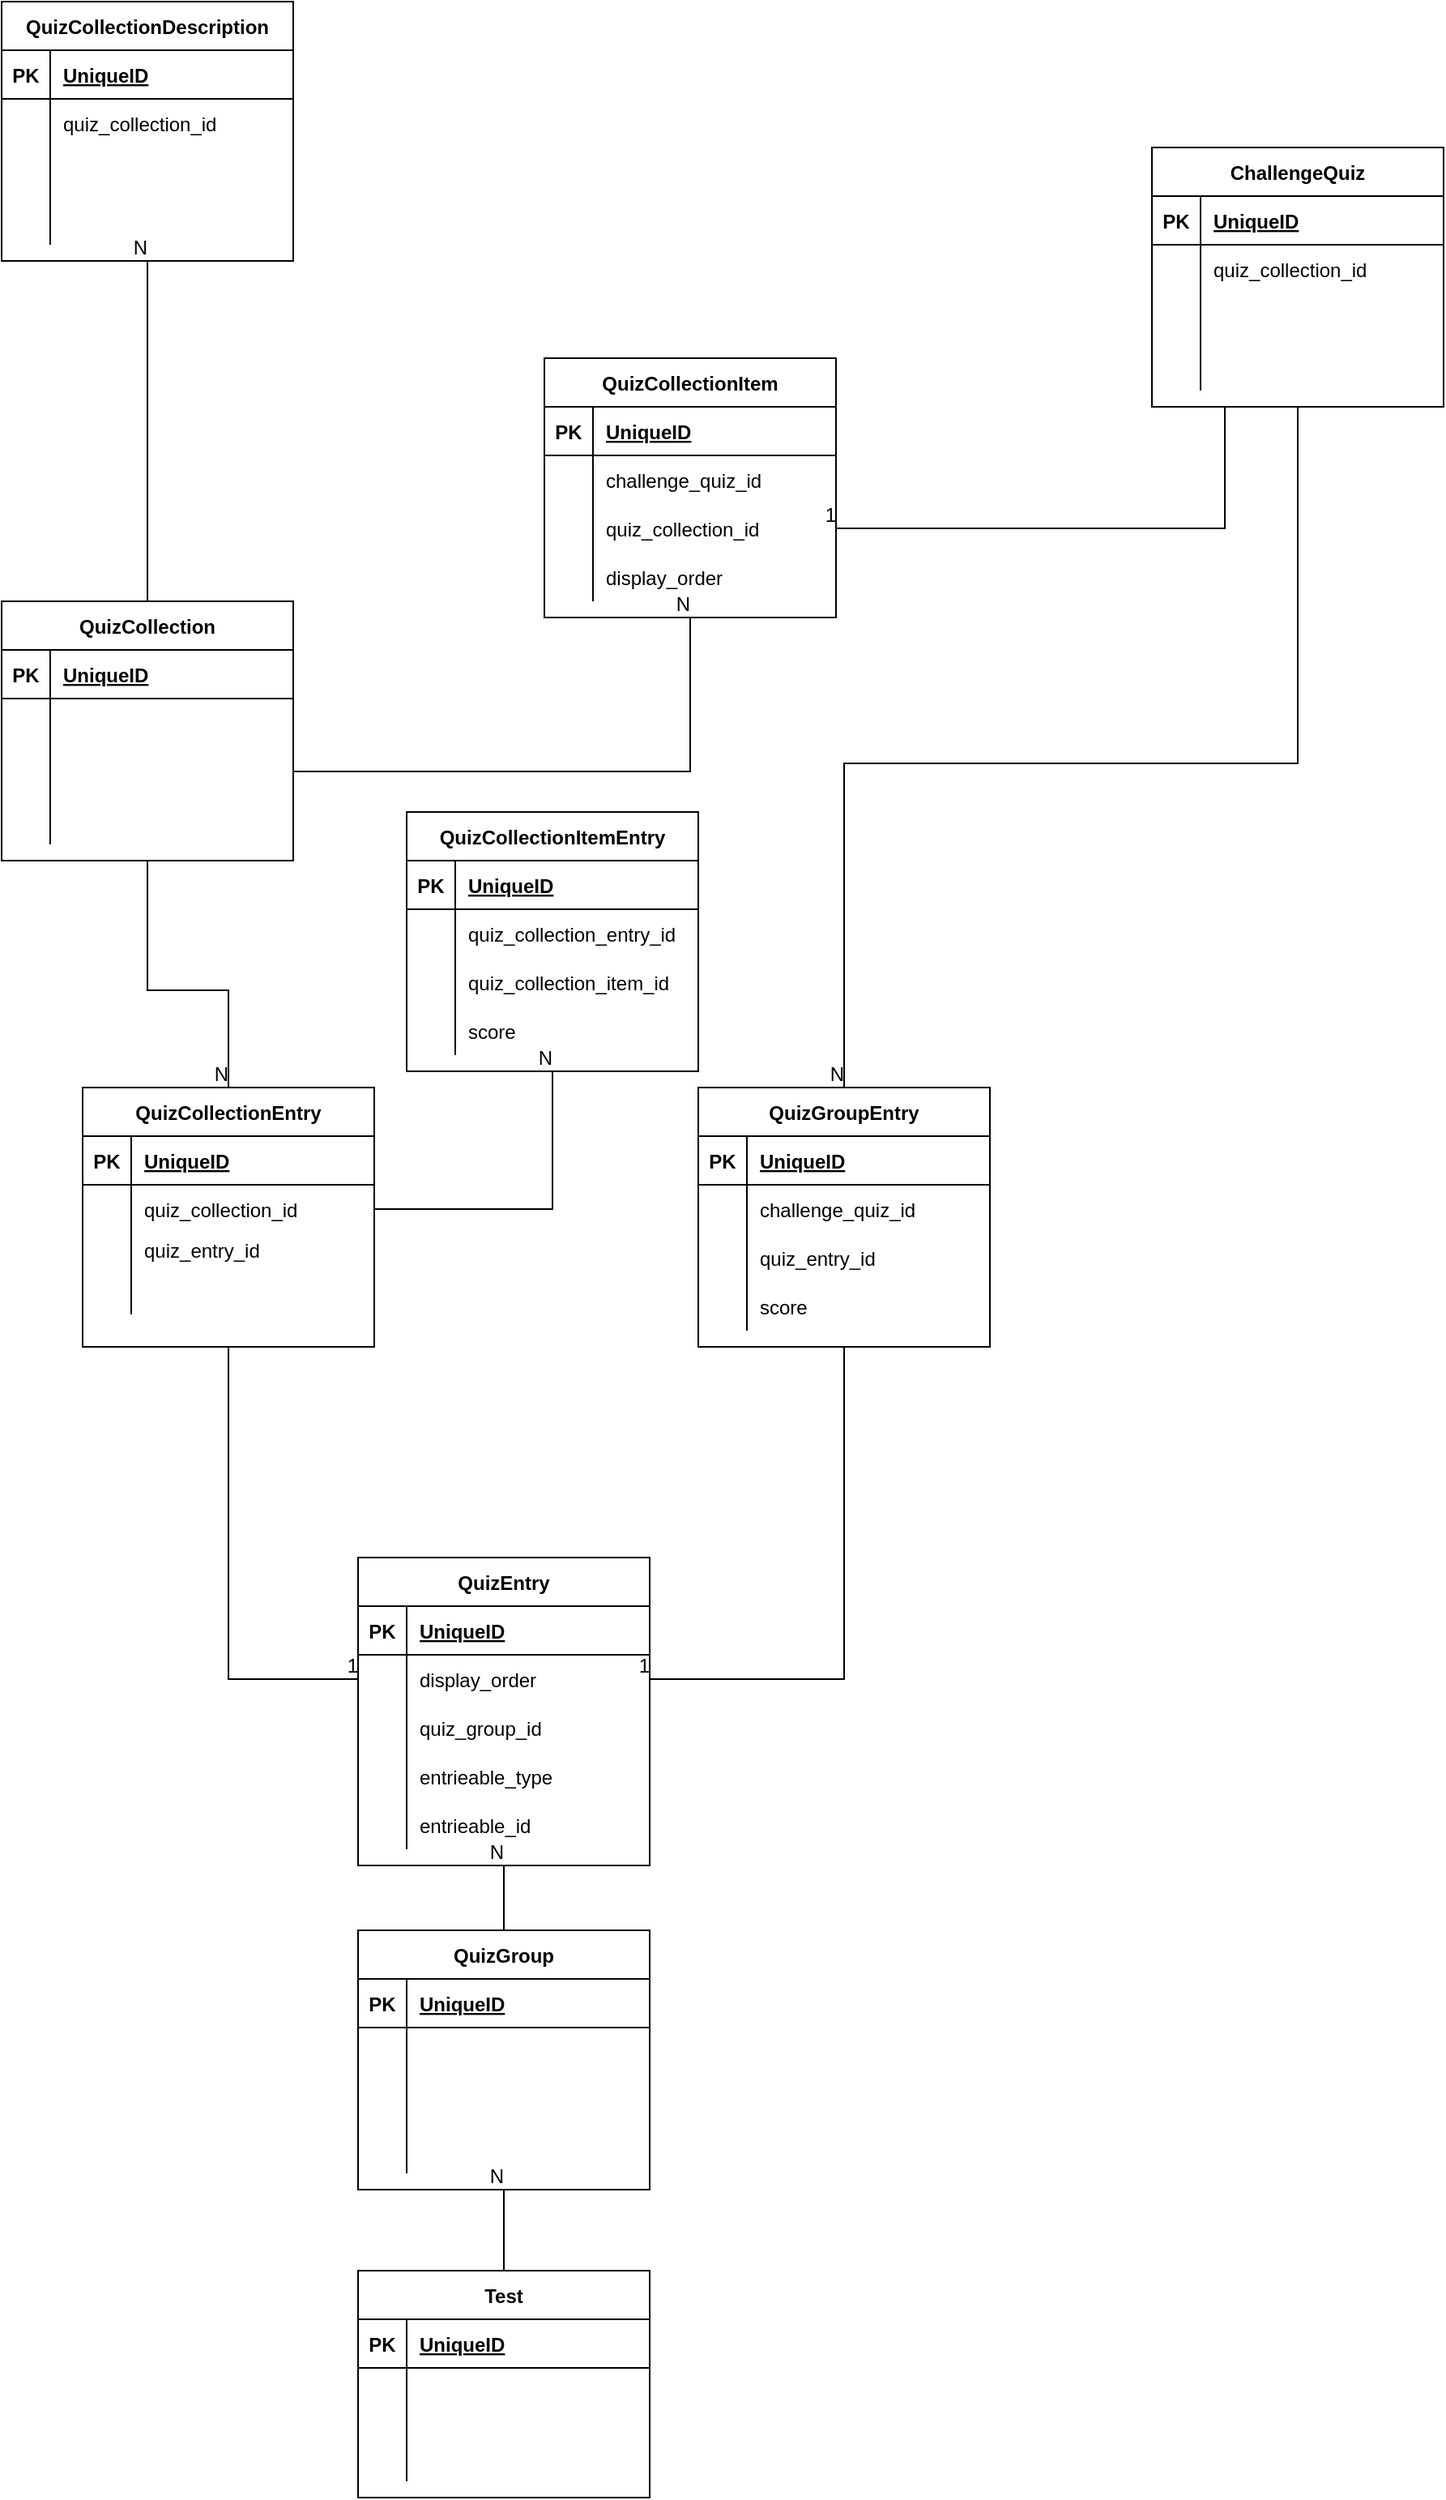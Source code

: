<mxfile version="14.5.8" type="github">
  <diagram id="R2lEEEUBdFMjLlhIrx00" name="Page-1">
    <mxGraphModel dx="2066" dy="2145" grid="1" gridSize="10" guides="1" tooltips="1" connect="1" arrows="1" fold="1" page="1" pageScale="1" pageWidth="850" pageHeight="1100" math="0" shadow="0" extFonts="Permanent Marker^https://fonts.googleapis.com/css?family=Permanent+Marker">
      <root>
        <mxCell id="0" />
        <mxCell id="1" parent="0" />
        <mxCell id="C-vyLk0tnHw3VtMMgP7b-13" value="Test" style="shape=table;startSize=30;container=1;collapsible=1;childLayout=tableLayout;fixedRows=1;rowLines=0;fontStyle=1;align=center;resizeLast=1;" parent="1" vertex="1">
          <mxGeometry x="310" y="930" width="180" height="140" as="geometry" />
        </mxCell>
        <mxCell id="C-vyLk0tnHw3VtMMgP7b-14" value="" style="shape=partialRectangle;collapsible=0;dropTarget=0;pointerEvents=0;fillColor=none;points=[[0,0.5],[1,0.5]];portConstraint=eastwest;top=0;left=0;right=0;bottom=1;" parent="C-vyLk0tnHw3VtMMgP7b-13" vertex="1">
          <mxGeometry y="30" width="180" height="30" as="geometry" />
        </mxCell>
        <mxCell id="C-vyLk0tnHw3VtMMgP7b-15" value="PK" style="shape=partialRectangle;overflow=hidden;connectable=0;fillColor=none;top=0;left=0;bottom=0;right=0;fontStyle=1;" parent="C-vyLk0tnHw3VtMMgP7b-14" vertex="1">
          <mxGeometry width="30" height="30" as="geometry" />
        </mxCell>
        <mxCell id="C-vyLk0tnHw3VtMMgP7b-16" value="UniqueID" style="shape=partialRectangle;overflow=hidden;connectable=0;fillColor=none;top=0;left=0;bottom=0;right=0;align=left;spacingLeft=6;fontStyle=5;" parent="C-vyLk0tnHw3VtMMgP7b-14" vertex="1">
          <mxGeometry x="30" width="150" height="30" as="geometry" />
        </mxCell>
        <mxCell id="C-vyLk0tnHw3VtMMgP7b-17" value="" style="shape=partialRectangle;collapsible=0;dropTarget=0;pointerEvents=0;fillColor=none;points=[[0,0.5],[1,0.5]];portConstraint=eastwest;top=0;left=0;right=0;bottom=0;" parent="C-vyLk0tnHw3VtMMgP7b-13" vertex="1">
          <mxGeometry y="60" width="180" height="30" as="geometry" />
        </mxCell>
        <mxCell id="C-vyLk0tnHw3VtMMgP7b-18" value="" style="shape=partialRectangle;overflow=hidden;connectable=0;fillColor=none;top=0;left=0;bottom=0;right=0;" parent="C-vyLk0tnHw3VtMMgP7b-17" vertex="1">
          <mxGeometry width="30" height="30" as="geometry" />
        </mxCell>
        <mxCell id="C-vyLk0tnHw3VtMMgP7b-19" value="" style="shape=partialRectangle;overflow=hidden;connectable=0;fillColor=none;top=0;left=0;bottom=0;right=0;align=left;spacingLeft=6;" parent="C-vyLk0tnHw3VtMMgP7b-17" vertex="1">
          <mxGeometry x="30" width="150" height="30" as="geometry" />
        </mxCell>
        <mxCell id="C-vyLk0tnHw3VtMMgP7b-20" value="" style="shape=partialRectangle;collapsible=0;dropTarget=0;pointerEvents=0;fillColor=none;points=[[0,0.5],[1,0.5]];portConstraint=eastwest;top=0;left=0;right=0;bottom=0;" parent="C-vyLk0tnHw3VtMMgP7b-13" vertex="1">
          <mxGeometry y="90" width="180" height="40" as="geometry" />
        </mxCell>
        <mxCell id="C-vyLk0tnHw3VtMMgP7b-21" value="" style="shape=partialRectangle;overflow=hidden;connectable=0;fillColor=none;top=0;left=0;bottom=0;right=0;" parent="C-vyLk0tnHw3VtMMgP7b-20" vertex="1">
          <mxGeometry width="30" height="40" as="geometry" />
        </mxCell>
        <mxCell id="C-vyLk0tnHw3VtMMgP7b-22" value="" style="shape=partialRectangle;overflow=hidden;connectable=0;fillColor=none;top=0;left=0;bottom=0;right=0;align=left;spacingLeft=6;" parent="C-vyLk0tnHw3VtMMgP7b-20" vertex="1">
          <mxGeometry x="30" width="150" height="40" as="geometry" />
        </mxCell>
        <mxCell id="B4jBIT3Jpvq0Z4tgIGNp-2" value="QuizGroup" style="shape=table;startSize=30;container=1;collapsible=1;childLayout=tableLayout;fixedRows=1;rowLines=0;fontStyle=1;align=center;resizeLast=1;" vertex="1" parent="1">
          <mxGeometry x="310" y="720" width="180" height="160" as="geometry" />
        </mxCell>
        <mxCell id="B4jBIT3Jpvq0Z4tgIGNp-3" value="" style="shape=partialRectangle;collapsible=0;dropTarget=0;pointerEvents=0;fillColor=none;top=0;left=0;bottom=1;right=0;points=[[0,0.5],[1,0.5]];portConstraint=eastwest;" vertex="1" parent="B4jBIT3Jpvq0Z4tgIGNp-2">
          <mxGeometry y="30" width="180" height="30" as="geometry" />
        </mxCell>
        <mxCell id="B4jBIT3Jpvq0Z4tgIGNp-4" value="PK" style="shape=partialRectangle;connectable=0;fillColor=none;top=0;left=0;bottom=0;right=0;fontStyle=1;overflow=hidden;" vertex="1" parent="B4jBIT3Jpvq0Z4tgIGNp-3">
          <mxGeometry width="30" height="30" as="geometry" />
        </mxCell>
        <mxCell id="B4jBIT3Jpvq0Z4tgIGNp-5" value="UniqueID" style="shape=partialRectangle;connectable=0;fillColor=none;top=0;left=0;bottom=0;right=0;align=left;spacingLeft=6;fontStyle=5;overflow=hidden;" vertex="1" parent="B4jBIT3Jpvq0Z4tgIGNp-3">
          <mxGeometry x="30" width="150" height="30" as="geometry" />
        </mxCell>
        <mxCell id="B4jBIT3Jpvq0Z4tgIGNp-6" value="" style="shape=partialRectangle;collapsible=0;dropTarget=0;pointerEvents=0;fillColor=none;top=0;left=0;bottom=0;right=0;points=[[0,0.5],[1,0.5]];portConstraint=eastwest;" vertex="1" parent="B4jBIT3Jpvq0Z4tgIGNp-2">
          <mxGeometry y="60" width="180" height="30" as="geometry" />
        </mxCell>
        <mxCell id="B4jBIT3Jpvq0Z4tgIGNp-7" value="" style="shape=partialRectangle;connectable=0;fillColor=none;top=0;left=0;bottom=0;right=0;editable=1;overflow=hidden;" vertex="1" parent="B4jBIT3Jpvq0Z4tgIGNp-6">
          <mxGeometry width="30" height="30" as="geometry" />
        </mxCell>
        <mxCell id="B4jBIT3Jpvq0Z4tgIGNp-8" value="" style="shape=partialRectangle;connectable=0;fillColor=none;top=0;left=0;bottom=0;right=0;align=left;spacingLeft=6;overflow=hidden;" vertex="1" parent="B4jBIT3Jpvq0Z4tgIGNp-6">
          <mxGeometry x="30" width="150" height="30" as="geometry" />
        </mxCell>
        <mxCell id="B4jBIT3Jpvq0Z4tgIGNp-9" value="" style="shape=partialRectangle;collapsible=0;dropTarget=0;pointerEvents=0;fillColor=none;top=0;left=0;bottom=0;right=0;points=[[0,0.5],[1,0.5]];portConstraint=eastwest;" vertex="1" parent="B4jBIT3Jpvq0Z4tgIGNp-2">
          <mxGeometry y="90" width="180" height="30" as="geometry" />
        </mxCell>
        <mxCell id="B4jBIT3Jpvq0Z4tgIGNp-10" value="" style="shape=partialRectangle;connectable=0;fillColor=none;top=0;left=0;bottom=0;right=0;editable=1;overflow=hidden;" vertex="1" parent="B4jBIT3Jpvq0Z4tgIGNp-9">
          <mxGeometry width="30" height="30" as="geometry" />
        </mxCell>
        <mxCell id="B4jBIT3Jpvq0Z4tgIGNp-11" value="" style="shape=partialRectangle;connectable=0;fillColor=none;top=0;left=0;bottom=0;right=0;align=left;spacingLeft=6;overflow=hidden;" vertex="1" parent="B4jBIT3Jpvq0Z4tgIGNp-9">
          <mxGeometry x="30" width="150" height="30" as="geometry" />
        </mxCell>
        <mxCell id="B4jBIT3Jpvq0Z4tgIGNp-12" value="" style="shape=partialRectangle;collapsible=0;dropTarget=0;pointerEvents=0;fillColor=none;top=0;left=0;bottom=0;right=0;points=[[0,0.5],[1,0.5]];portConstraint=eastwest;" vertex="1" parent="B4jBIT3Jpvq0Z4tgIGNp-2">
          <mxGeometry y="120" width="180" height="30" as="geometry" />
        </mxCell>
        <mxCell id="B4jBIT3Jpvq0Z4tgIGNp-13" value="" style="shape=partialRectangle;connectable=0;fillColor=none;top=0;left=0;bottom=0;right=0;editable=1;overflow=hidden;" vertex="1" parent="B4jBIT3Jpvq0Z4tgIGNp-12">
          <mxGeometry width="30" height="30" as="geometry" />
        </mxCell>
        <mxCell id="B4jBIT3Jpvq0Z4tgIGNp-14" value="" style="shape=partialRectangle;connectable=0;fillColor=none;top=0;left=0;bottom=0;right=0;align=left;spacingLeft=6;overflow=hidden;" vertex="1" parent="B4jBIT3Jpvq0Z4tgIGNp-12">
          <mxGeometry x="30" width="150" height="30" as="geometry" />
        </mxCell>
        <mxCell id="B4jBIT3Jpvq0Z4tgIGNp-16" value="" style="endArrow=none;html=1;rounded=0;exitX=0.5;exitY=0;exitDx=0;exitDy=0;entryX=0.5;entryY=1;entryDx=0;entryDy=0;" edge="1" parent="1" source="C-vyLk0tnHw3VtMMgP7b-13" target="B4jBIT3Jpvq0Z4tgIGNp-2">
          <mxGeometry relative="1" as="geometry">
            <mxPoint x="340" y="750" as="sourcePoint" />
            <mxPoint x="500" y="750" as="targetPoint" />
          </mxGeometry>
        </mxCell>
        <mxCell id="B4jBIT3Jpvq0Z4tgIGNp-17" value="N" style="resizable=0;html=1;align=right;verticalAlign=bottom;" connectable="0" vertex="1" parent="B4jBIT3Jpvq0Z4tgIGNp-16">
          <mxGeometry x="1" relative="1" as="geometry" />
        </mxCell>
        <object label="QuizEntry" entrieable_id="string" id="B4jBIT3Jpvq0Z4tgIGNp-18">
          <mxCell style="shape=table;startSize=30;container=1;collapsible=1;childLayout=tableLayout;fixedRows=1;rowLines=0;fontStyle=1;align=center;resizeLast=1;" vertex="1" parent="1">
            <mxGeometry x="310" y="490" width="180" height="190" as="geometry" />
          </mxCell>
        </object>
        <mxCell id="B4jBIT3Jpvq0Z4tgIGNp-19" value="" style="shape=partialRectangle;collapsible=0;dropTarget=0;pointerEvents=0;fillColor=none;top=0;left=0;bottom=1;right=0;points=[[0,0.5],[1,0.5]];portConstraint=eastwest;" vertex="1" parent="B4jBIT3Jpvq0Z4tgIGNp-18">
          <mxGeometry y="30" width="180" height="30" as="geometry" />
        </mxCell>
        <mxCell id="B4jBIT3Jpvq0Z4tgIGNp-20" value="PK" style="shape=partialRectangle;connectable=0;fillColor=none;top=0;left=0;bottom=0;right=0;fontStyle=1;overflow=hidden;" vertex="1" parent="B4jBIT3Jpvq0Z4tgIGNp-19">
          <mxGeometry width="30" height="30" as="geometry" />
        </mxCell>
        <mxCell id="B4jBIT3Jpvq0Z4tgIGNp-21" value="UniqueID" style="shape=partialRectangle;connectable=0;fillColor=none;top=0;left=0;bottom=0;right=0;align=left;spacingLeft=6;fontStyle=5;overflow=hidden;" vertex="1" parent="B4jBIT3Jpvq0Z4tgIGNp-19">
          <mxGeometry x="30" width="150" height="30" as="geometry" />
        </mxCell>
        <mxCell id="B4jBIT3Jpvq0Z4tgIGNp-22" value="" style="shape=partialRectangle;collapsible=0;dropTarget=0;pointerEvents=0;fillColor=none;top=0;left=0;bottom=0;right=0;points=[[0,0.5],[1,0.5]];portConstraint=eastwest;" vertex="1" parent="B4jBIT3Jpvq0Z4tgIGNp-18">
          <mxGeometry y="60" width="180" height="30" as="geometry" />
        </mxCell>
        <mxCell id="B4jBIT3Jpvq0Z4tgIGNp-23" value="" style="shape=partialRectangle;connectable=0;fillColor=none;top=0;left=0;bottom=0;right=0;editable=1;overflow=hidden;" vertex="1" parent="B4jBIT3Jpvq0Z4tgIGNp-22">
          <mxGeometry width="30" height="30" as="geometry" />
        </mxCell>
        <mxCell id="B4jBIT3Jpvq0Z4tgIGNp-24" value="display_order" style="shape=partialRectangle;connectable=0;fillColor=none;top=0;left=0;bottom=0;right=0;align=left;spacingLeft=6;overflow=hidden;" vertex="1" parent="B4jBIT3Jpvq0Z4tgIGNp-22">
          <mxGeometry x="30" width="150" height="30" as="geometry" />
        </mxCell>
        <mxCell id="B4jBIT3Jpvq0Z4tgIGNp-25" value="" style="shape=partialRectangle;collapsible=0;dropTarget=0;pointerEvents=0;fillColor=none;top=0;left=0;bottom=0;right=0;points=[[0,0.5],[1,0.5]];portConstraint=eastwest;" vertex="1" parent="B4jBIT3Jpvq0Z4tgIGNp-18">
          <mxGeometry y="90" width="180" height="30" as="geometry" />
        </mxCell>
        <mxCell id="B4jBIT3Jpvq0Z4tgIGNp-26" value="" style="shape=partialRectangle;connectable=0;fillColor=none;top=0;left=0;bottom=0;right=0;editable=1;overflow=hidden;" vertex="1" parent="B4jBIT3Jpvq0Z4tgIGNp-25">
          <mxGeometry width="30" height="30" as="geometry" />
        </mxCell>
        <mxCell id="B4jBIT3Jpvq0Z4tgIGNp-27" value="quiz_group_id" style="shape=partialRectangle;connectable=0;fillColor=none;top=0;left=0;bottom=0;right=0;align=left;spacingLeft=6;overflow=hidden;" vertex="1" parent="B4jBIT3Jpvq0Z4tgIGNp-25">
          <mxGeometry x="30" width="150" height="30" as="geometry" />
        </mxCell>
        <mxCell id="B4jBIT3Jpvq0Z4tgIGNp-28" value="" style="shape=partialRectangle;collapsible=0;dropTarget=0;pointerEvents=0;fillColor=none;top=0;left=0;bottom=0;right=0;points=[[0,0.5],[1,0.5]];portConstraint=eastwest;" vertex="1" parent="B4jBIT3Jpvq0Z4tgIGNp-18">
          <mxGeometry y="120" width="180" height="30" as="geometry" />
        </mxCell>
        <mxCell id="B4jBIT3Jpvq0Z4tgIGNp-29" value="" style="shape=partialRectangle;connectable=0;fillColor=none;top=0;left=0;bottom=0;right=0;editable=1;overflow=hidden;" vertex="1" parent="B4jBIT3Jpvq0Z4tgIGNp-28">
          <mxGeometry width="30" height="30" as="geometry" />
        </mxCell>
        <mxCell id="B4jBIT3Jpvq0Z4tgIGNp-30" value="entrieable_type" style="shape=partialRectangle;connectable=0;fillColor=none;top=0;left=0;bottom=0;right=0;align=left;spacingLeft=6;overflow=hidden;" vertex="1" parent="B4jBIT3Jpvq0Z4tgIGNp-28">
          <mxGeometry x="30" width="150" height="30" as="geometry" />
        </mxCell>
        <mxCell id="B4jBIT3Jpvq0Z4tgIGNp-95" value="" style="shape=partialRectangle;collapsible=0;dropTarget=0;pointerEvents=0;fillColor=none;top=0;left=0;bottom=0;right=0;points=[[0,0.5],[1,0.5]];portConstraint=eastwest;" vertex="1" parent="B4jBIT3Jpvq0Z4tgIGNp-18">
          <mxGeometry y="150" width="180" height="30" as="geometry" />
        </mxCell>
        <mxCell id="B4jBIT3Jpvq0Z4tgIGNp-96" value="" style="shape=partialRectangle;connectable=0;fillColor=none;top=0;left=0;bottom=0;right=0;editable=1;overflow=hidden;" vertex="1" parent="B4jBIT3Jpvq0Z4tgIGNp-95">
          <mxGeometry width="30" height="30" as="geometry" />
        </mxCell>
        <mxCell id="B4jBIT3Jpvq0Z4tgIGNp-97" value="entrieable_id" style="shape=partialRectangle;connectable=0;fillColor=none;top=0;left=0;bottom=0;right=0;align=left;spacingLeft=6;overflow=hidden;" vertex="1" parent="B4jBIT3Jpvq0Z4tgIGNp-95">
          <mxGeometry x="30" width="150" height="30" as="geometry" />
        </mxCell>
        <mxCell id="B4jBIT3Jpvq0Z4tgIGNp-31" value="" style="endArrow=none;html=1;rounded=0;exitX=0.5;exitY=0;exitDx=0;exitDy=0;entryX=0.5;entryY=1;entryDx=0;entryDy=0;" edge="1" parent="1" source="B4jBIT3Jpvq0Z4tgIGNp-2" target="B4jBIT3Jpvq0Z4tgIGNp-18">
          <mxGeometry relative="1" as="geometry">
            <mxPoint x="390" y="690" as="sourcePoint" />
            <mxPoint x="390" y="640" as="targetPoint" />
          </mxGeometry>
        </mxCell>
        <mxCell id="B4jBIT3Jpvq0Z4tgIGNp-32" value="N" style="resizable=0;html=1;align=right;verticalAlign=bottom;" connectable="0" vertex="1" parent="B4jBIT3Jpvq0Z4tgIGNp-31">
          <mxGeometry x="1" relative="1" as="geometry" />
        </mxCell>
        <mxCell id="B4jBIT3Jpvq0Z4tgIGNp-33" value="QuizGroupEntry" style="shape=table;startSize=30;container=1;collapsible=1;childLayout=tableLayout;fixedRows=1;rowLines=0;fontStyle=1;align=center;resizeLast=1;" vertex="1" parent="1">
          <mxGeometry x="520" y="200" width="180" height="160" as="geometry" />
        </mxCell>
        <mxCell id="B4jBIT3Jpvq0Z4tgIGNp-34" value="" style="shape=partialRectangle;collapsible=0;dropTarget=0;pointerEvents=0;fillColor=none;top=0;left=0;bottom=1;right=0;points=[[0,0.5],[1,0.5]];portConstraint=eastwest;" vertex="1" parent="B4jBIT3Jpvq0Z4tgIGNp-33">
          <mxGeometry y="30" width="180" height="30" as="geometry" />
        </mxCell>
        <mxCell id="B4jBIT3Jpvq0Z4tgIGNp-35" value="PK" style="shape=partialRectangle;connectable=0;fillColor=none;top=0;left=0;bottom=0;right=0;fontStyle=1;overflow=hidden;" vertex="1" parent="B4jBIT3Jpvq0Z4tgIGNp-34">
          <mxGeometry width="30" height="30" as="geometry" />
        </mxCell>
        <mxCell id="B4jBIT3Jpvq0Z4tgIGNp-36" value="UniqueID" style="shape=partialRectangle;connectable=0;fillColor=none;top=0;left=0;bottom=0;right=0;align=left;spacingLeft=6;fontStyle=5;overflow=hidden;" vertex="1" parent="B4jBIT3Jpvq0Z4tgIGNp-34">
          <mxGeometry x="30" width="150" height="30" as="geometry" />
        </mxCell>
        <mxCell id="B4jBIT3Jpvq0Z4tgIGNp-37" value="" style="shape=partialRectangle;collapsible=0;dropTarget=0;pointerEvents=0;fillColor=none;top=0;left=0;bottom=0;right=0;points=[[0,0.5],[1,0.5]];portConstraint=eastwest;" vertex="1" parent="B4jBIT3Jpvq0Z4tgIGNp-33">
          <mxGeometry y="60" width="180" height="30" as="geometry" />
        </mxCell>
        <mxCell id="B4jBIT3Jpvq0Z4tgIGNp-38" value="" style="shape=partialRectangle;connectable=0;fillColor=none;top=0;left=0;bottom=0;right=0;editable=1;overflow=hidden;" vertex="1" parent="B4jBIT3Jpvq0Z4tgIGNp-37">
          <mxGeometry width="30" height="30" as="geometry" />
        </mxCell>
        <mxCell id="B4jBIT3Jpvq0Z4tgIGNp-39" value="challenge_quiz_id" style="shape=partialRectangle;connectable=0;fillColor=none;top=0;left=0;bottom=0;right=0;align=left;spacingLeft=6;overflow=hidden;" vertex="1" parent="B4jBIT3Jpvq0Z4tgIGNp-37">
          <mxGeometry x="30" width="150" height="30" as="geometry" />
        </mxCell>
        <mxCell id="B4jBIT3Jpvq0Z4tgIGNp-40" value="" style="shape=partialRectangle;collapsible=0;dropTarget=0;pointerEvents=0;fillColor=none;top=0;left=0;bottom=0;right=0;points=[[0,0.5],[1,0.5]];portConstraint=eastwest;" vertex="1" parent="B4jBIT3Jpvq0Z4tgIGNp-33">
          <mxGeometry y="90" width="180" height="30" as="geometry" />
        </mxCell>
        <mxCell id="B4jBIT3Jpvq0Z4tgIGNp-41" value="" style="shape=partialRectangle;connectable=0;fillColor=none;top=0;left=0;bottom=0;right=0;editable=1;overflow=hidden;" vertex="1" parent="B4jBIT3Jpvq0Z4tgIGNp-40">
          <mxGeometry width="30" height="30" as="geometry" />
        </mxCell>
        <mxCell id="B4jBIT3Jpvq0Z4tgIGNp-42" value="quiz_entry_id" style="shape=partialRectangle;connectable=0;fillColor=none;top=0;left=0;bottom=0;right=0;align=left;spacingLeft=6;overflow=hidden;" vertex="1" parent="B4jBIT3Jpvq0Z4tgIGNp-40">
          <mxGeometry x="30" width="150" height="30" as="geometry" />
        </mxCell>
        <mxCell id="B4jBIT3Jpvq0Z4tgIGNp-43" value="" style="shape=partialRectangle;collapsible=0;dropTarget=0;pointerEvents=0;fillColor=none;top=0;left=0;bottom=0;right=0;points=[[0,0.5],[1,0.5]];portConstraint=eastwest;" vertex="1" parent="B4jBIT3Jpvq0Z4tgIGNp-33">
          <mxGeometry y="120" width="180" height="30" as="geometry" />
        </mxCell>
        <mxCell id="B4jBIT3Jpvq0Z4tgIGNp-44" value="" style="shape=partialRectangle;connectable=0;fillColor=none;top=0;left=0;bottom=0;right=0;editable=1;overflow=hidden;" vertex="1" parent="B4jBIT3Jpvq0Z4tgIGNp-43">
          <mxGeometry width="30" height="30" as="geometry" />
        </mxCell>
        <mxCell id="B4jBIT3Jpvq0Z4tgIGNp-45" value="score" style="shape=partialRectangle;connectable=0;fillColor=none;top=0;left=0;bottom=0;right=0;align=left;spacingLeft=6;overflow=hidden;" vertex="1" parent="B4jBIT3Jpvq0Z4tgIGNp-43">
          <mxGeometry x="30" width="150" height="30" as="geometry" />
        </mxCell>
        <mxCell id="B4jBIT3Jpvq0Z4tgIGNp-46" value="QuizCollectionEntry" style="shape=table;startSize=30;container=1;collapsible=1;childLayout=tableLayout;fixedRows=1;rowLines=0;fontStyle=1;align=center;resizeLast=1;" vertex="1" parent="1">
          <mxGeometry x="140" y="200" width="180" height="160" as="geometry" />
        </mxCell>
        <mxCell id="B4jBIT3Jpvq0Z4tgIGNp-47" value="" style="shape=partialRectangle;collapsible=0;dropTarget=0;pointerEvents=0;fillColor=none;top=0;left=0;bottom=1;right=0;points=[[0,0.5],[1,0.5]];portConstraint=eastwest;" vertex="1" parent="B4jBIT3Jpvq0Z4tgIGNp-46">
          <mxGeometry y="30" width="180" height="30" as="geometry" />
        </mxCell>
        <mxCell id="B4jBIT3Jpvq0Z4tgIGNp-48" value="PK" style="shape=partialRectangle;connectable=0;fillColor=none;top=0;left=0;bottom=0;right=0;fontStyle=1;overflow=hidden;" vertex="1" parent="B4jBIT3Jpvq0Z4tgIGNp-47">
          <mxGeometry width="30" height="30" as="geometry" />
        </mxCell>
        <mxCell id="B4jBIT3Jpvq0Z4tgIGNp-49" value="UniqueID" style="shape=partialRectangle;connectable=0;fillColor=none;top=0;left=0;bottom=0;right=0;align=left;spacingLeft=6;fontStyle=5;overflow=hidden;" vertex="1" parent="B4jBIT3Jpvq0Z4tgIGNp-47">
          <mxGeometry x="30" width="150" height="30" as="geometry" />
        </mxCell>
        <mxCell id="B4jBIT3Jpvq0Z4tgIGNp-50" value="" style="shape=partialRectangle;collapsible=0;dropTarget=0;pointerEvents=0;fillColor=none;top=0;left=0;bottom=0;right=0;points=[[0,0.5],[1,0.5]];portConstraint=eastwest;" vertex="1" parent="B4jBIT3Jpvq0Z4tgIGNp-46">
          <mxGeometry y="60" width="180" height="30" as="geometry" />
        </mxCell>
        <mxCell id="B4jBIT3Jpvq0Z4tgIGNp-51" value="" style="shape=partialRectangle;connectable=0;fillColor=none;top=0;left=0;bottom=0;right=0;editable=1;overflow=hidden;" vertex="1" parent="B4jBIT3Jpvq0Z4tgIGNp-50">
          <mxGeometry width="30" height="30" as="geometry" />
        </mxCell>
        <mxCell id="B4jBIT3Jpvq0Z4tgIGNp-52" value="quiz_collection_id" style="shape=partialRectangle;connectable=0;fillColor=none;top=0;left=0;bottom=0;right=0;align=left;spacingLeft=6;overflow=hidden;" vertex="1" parent="B4jBIT3Jpvq0Z4tgIGNp-50">
          <mxGeometry x="30" width="150" height="30" as="geometry" />
        </mxCell>
        <mxCell id="B4jBIT3Jpvq0Z4tgIGNp-53" value="" style="shape=partialRectangle;collapsible=0;dropTarget=0;pointerEvents=0;fillColor=none;top=0;left=0;bottom=0;right=0;points=[[0,0.5],[1,0.5]];portConstraint=eastwest;" vertex="1" parent="B4jBIT3Jpvq0Z4tgIGNp-46">
          <mxGeometry y="90" width="180" height="20" as="geometry" />
        </mxCell>
        <mxCell id="B4jBIT3Jpvq0Z4tgIGNp-54" value="" style="shape=partialRectangle;connectable=0;fillColor=none;top=0;left=0;bottom=0;right=0;editable=1;overflow=hidden;" vertex="1" parent="B4jBIT3Jpvq0Z4tgIGNp-53">
          <mxGeometry width="30" height="20" as="geometry" />
        </mxCell>
        <mxCell id="B4jBIT3Jpvq0Z4tgIGNp-55" value="quiz_entry_id" style="shape=partialRectangle;connectable=0;fillColor=none;top=0;left=0;bottom=0;right=0;align=left;spacingLeft=6;overflow=hidden;" vertex="1" parent="B4jBIT3Jpvq0Z4tgIGNp-53">
          <mxGeometry x="30" width="150" height="20" as="geometry" />
        </mxCell>
        <mxCell id="B4jBIT3Jpvq0Z4tgIGNp-56" value="" style="shape=partialRectangle;collapsible=0;dropTarget=0;pointerEvents=0;fillColor=none;top=0;left=0;bottom=0;right=0;points=[[0,0.5],[1,0.5]];portConstraint=eastwest;" vertex="1" parent="B4jBIT3Jpvq0Z4tgIGNp-46">
          <mxGeometry y="110" width="180" height="30" as="geometry" />
        </mxCell>
        <mxCell id="B4jBIT3Jpvq0Z4tgIGNp-57" value="" style="shape=partialRectangle;connectable=0;fillColor=none;top=0;left=0;bottom=0;right=0;editable=1;overflow=hidden;" vertex="1" parent="B4jBIT3Jpvq0Z4tgIGNp-56">
          <mxGeometry width="30" height="30" as="geometry" />
        </mxCell>
        <mxCell id="B4jBIT3Jpvq0Z4tgIGNp-58" value="" style="shape=partialRectangle;connectable=0;fillColor=none;top=0;left=0;bottom=0;right=0;align=left;spacingLeft=6;overflow=hidden;" vertex="1" parent="B4jBIT3Jpvq0Z4tgIGNp-56">
          <mxGeometry x="30" width="150" height="30" as="geometry" />
        </mxCell>
        <mxCell id="B4jBIT3Jpvq0Z4tgIGNp-59" value="" style="endArrow=none;html=1;rounded=0;exitX=0.5;exitY=1;exitDx=0;exitDy=0;entryX=0;entryY=0.5;entryDx=0;entryDy=0;" edge="1" parent="1" source="B4jBIT3Jpvq0Z4tgIGNp-46" target="B4jBIT3Jpvq0Z4tgIGNp-22">
          <mxGeometry relative="1" as="geometry">
            <mxPoint x="730" y="560" as="sourcePoint" />
            <mxPoint x="890" y="560" as="targetPoint" />
            <Array as="points">
              <mxPoint x="230" y="565" />
            </Array>
          </mxGeometry>
        </mxCell>
        <mxCell id="B4jBIT3Jpvq0Z4tgIGNp-60" value="1" style="resizable=0;html=1;align=right;verticalAlign=bottom;" connectable="0" vertex="1" parent="B4jBIT3Jpvq0Z4tgIGNp-59">
          <mxGeometry x="1" relative="1" as="geometry" />
        </mxCell>
        <mxCell id="B4jBIT3Jpvq0Z4tgIGNp-61" value="" style="endArrow=none;html=1;rounded=0;exitX=0.5;exitY=1;exitDx=0;exitDy=0;entryX=1;entryY=0.5;entryDx=0;entryDy=0;" edge="1" parent="1" source="B4jBIT3Jpvq0Z4tgIGNp-33" target="B4jBIT3Jpvq0Z4tgIGNp-22">
          <mxGeometry relative="1" as="geometry">
            <mxPoint x="610" y="370" as="sourcePoint" />
            <mxPoint x="690" y="575" as="targetPoint" />
            <Array as="points">
              <mxPoint x="610" y="565" />
            </Array>
          </mxGeometry>
        </mxCell>
        <mxCell id="B4jBIT3Jpvq0Z4tgIGNp-62" value="1" style="resizable=0;html=1;align=right;verticalAlign=bottom;" connectable="0" vertex="1" parent="B4jBIT3Jpvq0Z4tgIGNp-61">
          <mxGeometry x="1" relative="1" as="geometry" />
        </mxCell>
        <mxCell id="B4jBIT3Jpvq0Z4tgIGNp-63" value="ChallengeQuiz" style="shape=table;startSize=30;container=1;collapsible=1;childLayout=tableLayout;fixedRows=1;rowLines=0;fontStyle=1;align=center;resizeLast=1;" vertex="1" parent="1">
          <mxGeometry x="800" y="-380" width="180" height="160" as="geometry" />
        </mxCell>
        <mxCell id="B4jBIT3Jpvq0Z4tgIGNp-64" value="" style="shape=partialRectangle;collapsible=0;dropTarget=0;pointerEvents=0;fillColor=none;top=0;left=0;bottom=1;right=0;points=[[0,0.5],[1,0.5]];portConstraint=eastwest;" vertex="1" parent="B4jBIT3Jpvq0Z4tgIGNp-63">
          <mxGeometry y="30" width="180" height="30" as="geometry" />
        </mxCell>
        <mxCell id="B4jBIT3Jpvq0Z4tgIGNp-65" value="PK" style="shape=partialRectangle;connectable=0;fillColor=none;top=0;left=0;bottom=0;right=0;fontStyle=1;overflow=hidden;" vertex="1" parent="B4jBIT3Jpvq0Z4tgIGNp-64">
          <mxGeometry width="30" height="30" as="geometry" />
        </mxCell>
        <mxCell id="B4jBIT3Jpvq0Z4tgIGNp-66" value="UniqueID" style="shape=partialRectangle;connectable=0;fillColor=none;top=0;left=0;bottom=0;right=0;align=left;spacingLeft=6;fontStyle=5;overflow=hidden;" vertex="1" parent="B4jBIT3Jpvq0Z4tgIGNp-64">
          <mxGeometry x="30" width="150" height="30" as="geometry" />
        </mxCell>
        <mxCell id="B4jBIT3Jpvq0Z4tgIGNp-67" value="" style="shape=partialRectangle;collapsible=0;dropTarget=0;pointerEvents=0;fillColor=none;top=0;left=0;bottom=0;right=0;points=[[0,0.5],[1,0.5]];portConstraint=eastwest;" vertex="1" parent="B4jBIT3Jpvq0Z4tgIGNp-63">
          <mxGeometry y="60" width="180" height="30" as="geometry" />
        </mxCell>
        <mxCell id="B4jBIT3Jpvq0Z4tgIGNp-68" value="" style="shape=partialRectangle;connectable=0;fillColor=none;top=0;left=0;bottom=0;right=0;editable=1;overflow=hidden;" vertex="1" parent="B4jBIT3Jpvq0Z4tgIGNp-67">
          <mxGeometry width="30" height="30" as="geometry" />
        </mxCell>
        <mxCell id="B4jBIT3Jpvq0Z4tgIGNp-69" value="quiz_collection_id" style="shape=partialRectangle;connectable=0;fillColor=none;top=0;left=0;bottom=0;right=0;align=left;spacingLeft=6;overflow=hidden;" vertex="1" parent="B4jBIT3Jpvq0Z4tgIGNp-67">
          <mxGeometry x="30" width="150" height="30" as="geometry" />
        </mxCell>
        <mxCell id="B4jBIT3Jpvq0Z4tgIGNp-70" value="" style="shape=partialRectangle;collapsible=0;dropTarget=0;pointerEvents=0;fillColor=none;top=0;left=0;bottom=0;right=0;points=[[0,0.5],[1,0.5]];portConstraint=eastwest;" vertex="1" parent="B4jBIT3Jpvq0Z4tgIGNp-63">
          <mxGeometry y="90" width="180" height="30" as="geometry" />
        </mxCell>
        <mxCell id="B4jBIT3Jpvq0Z4tgIGNp-71" value="" style="shape=partialRectangle;connectable=0;fillColor=none;top=0;left=0;bottom=0;right=0;editable=1;overflow=hidden;" vertex="1" parent="B4jBIT3Jpvq0Z4tgIGNp-70">
          <mxGeometry width="30" height="30" as="geometry" />
        </mxCell>
        <mxCell id="B4jBIT3Jpvq0Z4tgIGNp-72" value="" style="shape=partialRectangle;connectable=0;fillColor=none;top=0;left=0;bottom=0;right=0;align=left;spacingLeft=6;overflow=hidden;" vertex="1" parent="B4jBIT3Jpvq0Z4tgIGNp-70">
          <mxGeometry x="30" width="150" height="30" as="geometry" />
        </mxCell>
        <mxCell id="B4jBIT3Jpvq0Z4tgIGNp-73" value="" style="shape=partialRectangle;collapsible=0;dropTarget=0;pointerEvents=0;fillColor=none;top=0;left=0;bottom=0;right=0;points=[[0,0.5],[1,0.5]];portConstraint=eastwest;" vertex="1" parent="B4jBIT3Jpvq0Z4tgIGNp-63">
          <mxGeometry y="120" width="180" height="30" as="geometry" />
        </mxCell>
        <mxCell id="B4jBIT3Jpvq0Z4tgIGNp-74" value="" style="shape=partialRectangle;connectable=0;fillColor=none;top=0;left=0;bottom=0;right=0;editable=1;overflow=hidden;" vertex="1" parent="B4jBIT3Jpvq0Z4tgIGNp-73">
          <mxGeometry width="30" height="30" as="geometry" />
        </mxCell>
        <mxCell id="B4jBIT3Jpvq0Z4tgIGNp-75" value="" style="shape=partialRectangle;connectable=0;fillColor=none;top=0;left=0;bottom=0;right=0;align=left;spacingLeft=6;overflow=hidden;" vertex="1" parent="B4jBIT3Jpvq0Z4tgIGNp-73">
          <mxGeometry x="30" width="150" height="30" as="geometry" />
        </mxCell>
        <mxCell id="B4jBIT3Jpvq0Z4tgIGNp-76" value="" style="endArrow=none;html=1;rounded=0;exitX=0.5;exitY=1;exitDx=0;exitDy=0;entryX=0.5;entryY=0;entryDx=0;entryDy=0;" edge="1" parent="1" source="B4jBIT3Jpvq0Z4tgIGNp-63" target="B4jBIT3Jpvq0Z4tgIGNp-33">
          <mxGeometry relative="1" as="geometry">
            <mxPoint x="730" y="-20" as="sourcePoint" />
            <mxPoint x="890" y="-20" as="targetPoint" />
            <Array as="points">
              <mxPoint x="890" />
              <mxPoint x="610" />
            </Array>
          </mxGeometry>
        </mxCell>
        <mxCell id="B4jBIT3Jpvq0Z4tgIGNp-77" value="N" style="resizable=0;html=1;align=right;verticalAlign=bottom;" connectable="0" vertex="1" parent="B4jBIT3Jpvq0Z4tgIGNp-76">
          <mxGeometry x="1" relative="1" as="geometry" />
        </mxCell>
        <mxCell id="B4jBIT3Jpvq0Z4tgIGNp-80" value="QuizCollection" style="shape=table;startSize=30;container=1;collapsible=1;childLayout=tableLayout;fixedRows=1;rowLines=0;fontStyle=1;align=center;resizeLast=1;" vertex="1" parent="1">
          <mxGeometry x="90" y="-100" width="180" height="160" as="geometry" />
        </mxCell>
        <mxCell id="B4jBIT3Jpvq0Z4tgIGNp-81" value="" style="shape=partialRectangle;collapsible=0;dropTarget=0;pointerEvents=0;fillColor=none;top=0;left=0;bottom=1;right=0;points=[[0,0.5],[1,0.5]];portConstraint=eastwest;" vertex="1" parent="B4jBIT3Jpvq0Z4tgIGNp-80">
          <mxGeometry y="30" width="180" height="30" as="geometry" />
        </mxCell>
        <mxCell id="B4jBIT3Jpvq0Z4tgIGNp-82" value="PK" style="shape=partialRectangle;connectable=0;fillColor=none;top=0;left=0;bottom=0;right=0;fontStyle=1;overflow=hidden;" vertex="1" parent="B4jBIT3Jpvq0Z4tgIGNp-81">
          <mxGeometry width="30" height="30" as="geometry" />
        </mxCell>
        <mxCell id="B4jBIT3Jpvq0Z4tgIGNp-83" value="UniqueID" style="shape=partialRectangle;connectable=0;fillColor=none;top=0;left=0;bottom=0;right=0;align=left;spacingLeft=6;fontStyle=5;overflow=hidden;" vertex="1" parent="B4jBIT3Jpvq0Z4tgIGNp-81">
          <mxGeometry x="30" width="150" height="30" as="geometry" />
        </mxCell>
        <mxCell id="B4jBIT3Jpvq0Z4tgIGNp-84" value="" style="shape=partialRectangle;collapsible=0;dropTarget=0;pointerEvents=0;fillColor=none;top=0;left=0;bottom=0;right=0;points=[[0,0.5],[1,0.5]];portConstraint=eastwest;" vertex="1" parent="B4jBIT3Jpvq0Z4tgIGNp-80">
          <mxGeometry y="60" width="180" height="30" as="geometry" />
        </mxCell>
        <mxCell id="B4jBIT3Jpvq0Z4tgIGNp-85" value="" style="shape=partialRectangle;connectable=0;fillColor=none;top=0;left=0;bottom=0;right=0;editable=1;overflow=hidden;" vertex="1" parent="B4jBIT3Jpvq0Z4tgIGNp-84">
          <mxGeometry width="30" height="30" as="geometry" />
        </mxCell>
        <mxCell id="B4jBIT3Jpvq0Z4tgIGNp-86" value="" style="shape=partialRectangle;connectable=0;fillColor=none;top=0;left=0;bottom=0;right=0;align=left;spacingLeft=6;overflow=hidden;" vertex="1" parent="B4jBIT3Jpvq0Z4tgIGNp-84">
          <mxGeometry x="30" width="150" height="30" as="geometry" />
        </mxCell>
        <mxCell id="B4jBIT3Jpvq0Z4tgIGNp-87" value="" style="shape=partialRectangle;collapsible=0;dropTarget=0;pointerEvents=0;fillColor=none;top=0;left=0;bottom=0;right=0;points=[[0,0.5],[1,0.5]];portConstraint=eastwest;" vertex="1" parent="B4jBIT3Jpvq0Z4tgIGNp-80">
          <mxGeometry y="90" width="180" height="30" as="geometry" />
        </mxCell>
        <mxCell id="B4jBIT3Jpvq0Z4tgIGNp-88" value="" style="shape=partialRectangle;connectable=0;fillColor=none;top=0;left=0;bottom=0;right=0;editable=1;overflow=hidden;" vertex="1" parent="B4jBIT3Jpvq0Z4tgIGNp-87">
          <mxGeometry width="30" height="30" as="geometry" />
        </mxCell>
        <mxCell id="B4jBIT3Jpvq0Z4tgIGNp-89" value="" style="shape=partialRectangle;connectable=0;fillColor=none;top=0;left=0;bottom=0;right=0;align=left;spacingLeft=6;overflow=hidden;" vertex="1" parent="B4jBIT3Jpvq0Z4tgIGNp-87">
          <mxGeometry x="30" width="150" height="30" as="geometry" />
        </mxCell>
        <mxCell id="B4jBIT3Jpvq0Z4tgIGNp-90" value="" style="shape=partialRectangle;collapsible=0;dropTarget=0;pointerEvents=0;fillColor=none;top=0;left=0;bottom=0;right=0;points=[[0,0.5],[1,0.5]];portConstraint=eastwest;" vertex="1" parent="B4jBIT3Jpvq0Z4tgIGNp-80">
          <mxGeometry y="120" width="180" height="30" as="geometry" />
        </mxCell>
        <mxCell id="B4jBIT3Jpvq0Z4tgIGNp-91" value="" style="shape=partialRectangle;connectable=0;fillColor=none;top=0;left=0;bottom=0;right=0;editable=1;overflow=hidden;" vertex="1" parent="B4jBIT3Jpvq0Z4tgIGNp-90">
          <mxGeometry width="30" height="30" as="geometry" />
        </mxCell>
        <mxCell id="B4jBIT3Jpvq0Z4tgIGNp-92" value="" style="shape=partialRectangle;connectable=0;fillColor=none;top=0;left=0;bottom=0;right=0;align=left;spacingLeft=6;overflow=hidden;" vertex="1" parent="B4jBIT3Jpvq0Z4tgIGNp-90">
          <mxGeometry x="30" width="150" height="30" as="geometry" />
        </mxCell>
        <mxCell id="B4jBIT3Jpvq0Z4tgIGNp-98" value="" style="endArrow=none;html=1;rounded=0;exitX=0.5;exitY=1;exitDx=0;exitDy=0;entryX=0.5;entryY=0;entryDx=0;entryDy=0;" edge="1" parent="1" source="B4jBIT3Jpvq0Z4tgIGNp-80" target="B4jBIT3Jpvq0Z4tgIGNp-46">
          <mxGeometry relative="1" as="geometry">
            <mxPoint x="730" y="180" as="sourcePoint" />
            <mxPoint x="890" y="180" as="targetPoint" />
            <Array as="points">
              <mxPoint x="180" y="140" />
              <mxPoint x="230" y="140" />
            </Array>
          </mxGeometry>
        </mxCell>
        <mxCell id="B4jBIT3Jpvq0Z4tgIGNp-99" value="N" style="resizable=0;html=1;align=right;verticalAlign=bottom;" connectable="0" vertex="1" parent="B4jBIT3Jpvq0Z4tgIGNp-98">
          <mxGeometry x="1" relative="1" as="geometry" />
        </mxCell>
        <mxCell id="B4jBIT3Jpvq0Z4tgIGNp-100" value="QuizCollectionDescription" style="shape=table;startSize=30;container=1;collapsible=1;childLayout=tableLayout;fixedRows=1;rowLines=0;fontStyle=1;align=center;resizeLast=1;" vertex="1" parent="1">
          <mxGeometry x="90" y="-470" width="180" height="160" as="geometry" />
        </mxCell>
        <mxCell id="B4jBIT3Jpvq0Z4tgIGNp-101" value="" style="shape=partialRectangle;collapsible=0;dropTarget=0;pointerEvents=0;fillColor=none;top=0;left=0;bottom=1;right=0;points=[[0,0.5],[1,0.5]];portConstraint=eastwest;" vertex="1" parent="B4jBIT3Jpvq0Z4tgIGNp-100">
          <mxGeometry y="30" width="180" height="30" as="geometry" />
        </mxCell>
        <mxCell id="B4jBIT3Jpvq0Z4tgIGNp-102" value="PK" style="shape=partialRectangle;connectable=0;fillColor=none;top=0;left=0;bottom=0;right=0;fontStyle=1;overflow=hidden;" vertex="1" parent="B4jBIT3Jpvq0Z4tgIGNp-101">
          <mxGeometry width="30" height="30" as="geometry" />
        </mxCell>
        <mxCell id="B4jBIT3Jpvq0Z4tgIGNp-103" value="UniqueID" style="shape=partialRectangle;connectable=0;fillColor=none;top=0;left=0;bottom=0;right=0;align=left;spacingLeft=6;fontStyle=5;overflow=hidden;" vertex="1" parent="B4jBIT3Jpvq0Z4tgIGNp-101">
          <mxGeometry x="30" width="150" height="30" as="geometry" />
        </mxCell>
        <mxCell id="B4jBIT3Jpvq0Z4tgIGNp-104" value="" style="shape=partialRectangle;collapsible=0;dropTarget=0;pointerEvents=0;fillColor=none;top=0;left=0;bottom=0;right=0;points=[[0,0.5],[1,0.5]];portConstraint=eastwest;" vertex="1" parent="B4jBIT3Jpvq0Z4tgIGNp-100">
          <mxGeometry y="60" width="180" height="30" as="geometry" />
        </mxCell>
        <mxCell id="B4jBIT3Jpvq0Z4tgIGNp-105" value="" style="shape=partialRectangle;connectable=0;fillColor=none;top=0;left=0;bottom=0;right=0;editable=1;overflow=hidden;" vertex="1" parent="B4jBIT3Jpvq0Z4tgIGNp-104">
          <mxGeometry width="30" height="30" as="geometry" />
        </mxCell>
        <mxCell id="B4jBIT3Jpvq0Z4tgIGNp-106" value="quiz_collection_id" style="shape=partialRectangle;connectable=0;fillColor=none;top=0;left=0;bottom=0;right=0;align=left;spacingLeft=6;overflow=hidden;" vertex="1" parent="B4jBIT3Jpvq0Z4tgIGNp-104">
          <mxGeometry x="30" width="150" height="30" as="geometry" />
        </mxCell>
        <mxCell id="B4jBIT3Jpvq0Z4tgIGNp-107" value="" style="shape=partialRectangle;collapsible=0;dropTarget=0;pointerEvents=0;fillColor=none;top=0;left=0;bottom=0;right=0;points=[[0,0.5],[1,0.5]];portConstraint=eastwest;" vertex="1" parent="B4jBIT3Jpvq0Z4tgIGNp-100">
          <mxGeometry y="90" width="180" height="30" as="geometry" />
        </mxCell>
        <mxCell id="B4jBIT3Jpvq0Z4tgIGNp-108" value="" style="shape=partialRectangle;connectable=0;fillColor=none;top=0;left=0;bottom=0;right=0;editable=1;overflow=hidden;" vertex="1" parent="B4jBIT3Jpvq0Z4tgIGNp-107">
          <mxGeometry width="30" height="30" as="geometry" />
        </mxCell>
        <mxCell id="B4jBIT3Jpvq0Z4tgIGNp-109" value="" style="shape=partialRectangle;connectable=0;fillColor=none;top=0;left=0;bottom=0;right=0;align=left;spacingLeft=6;overflow=hidden;" vertex="1" parent="B4jBIT3Jpvq0Z4tgIGNp-107">
          <mxGeometry x="30" width="150" height="30" as="geometry" />
        </mxCell>
        <mxCell id="B4jBIT3Jpvq0Z4tgIGNp-110" value="" style="shape=partialRectangle;collapsible=0;dropTarget=0;pointerEvents=0;fillColor=none;top=0;left=0;bottom=0;right=0;points=[[0,0.5],[1,0.5]];portConstraint=eastwest;" vertex="1" parent="B4jBIT3Jpvq0Z4tgIGNp-100">
          <mxGeometry y="120" width="180" height="30" as="geometry" />
        </mxCell>
        <mxCell id="B4jBIT3Jpvq0Z4tgIGNp-111" value="" style="shape=partialRectangle;connectable=0;fillColor=none;top=0;left=0;bottom=0;right=0;editable=1;overflow=hidden;" vertex="1" parent="B4jBIT3Jpvq0Z4tgIGNp-110">
          <mxGeometry width="30" height="30" as="geometry" />
        </mxCell>
        <mxCell id="B4jBIT3Jpvq0Z4tgIGNp-112" value="" style="shape=partialRectangle;connectable=0;fillColor=none;top=0;left=0;bottom=0;right=0;align=left;spacingLeft=6;overflow=hidden;" vertex="1" parent="B4jBIT3Jpvq0Z4tgIGNp-110">
          <mxGeometry x="30" width="150" height="30" as="geometry" />
        </mxCell>
        <mxCell id="B4jBIT3Jpvq0Z4tgIGNp-115" value="" style="endArrow=none;html=1;rounded=0;entryX=0.5;entryY=1;entryDx=0;entryDy=0;exitX=0.5;exitY=0;exitDx=0;exitDy=0;" edge="1" parent="1" source="B4jBIT3Jpvq0Z4tgIGNp-80" target="B4jBIT3Jpvq0Z4tgIGNp-100">
          <mxGeometry relative="1" as="geometry">
            <mxPoint x="730" y="-120" as="sourcePoint" />
            <mxPoint x="890" y="-120" as="targetPoint" />
          </mxGeometry>
        </mxCell>
        <mxCell id="B4jBIT3Jpvq0Z4tgIGNp-116" value="N" style="resizable=0;html=1;align=right;verticalAlign=bottom;" connectable="0" vertex="1" parent="B4jBIT3Jpvq0Z4tgIGNp-115">
          <mxGeometry x="1" relative="1" as="geometry" />
        </mxCell>
        <mxCell id="B4jBIT3Jpvq0Z4tgIGNp-117" value="QuizCollectionItem" style="shape=table;startSize=30;container=1;collapsible=1;childLayout=tableLayout;fixedRows=1;rowLines=0;fontStyle=1;align=center;resizeLast=1;" vertex="1" parent="1">
          <mxGeometry x="425" y="-250" width="180" height="160" as="geometry" />
        </mxCell>
        <mxCell id="B4jBIT3Jpvq0Z4tgIGNp-118" value="" style="shape=partialRectangle;collapsible=0;dropTarget=0;pointerEvents=0;fillColor=none;top=0;left=0;bottom=1;right=0;points=[[0,0.5],[1,0.5]];portConstraint=eastwest;" vertex="1" parent="B4jBIT3Jpvq0Z4tgIGNp-117">
          <mxGeometry y="30" width="180" height="30" as="geometry" />
        </mxCell>
        <mxCell id="B4jBIT3Jpvq0Z4tgIGNp-119" value="PK" style="shape=partialRectangle;connectable=0;fillColor=none;top=0;left=0;bottom=0;right=0;fontStyle=1;overflow=hidden;" vertex="1" parent="B4jBIT3Jpvq0Z4tgIGNp-118">
          <mxGeometry width="30" height="30" as="geometry" />
        </mxCell>
        <mxCell id="B4jBIT3Jpvq0Z4tgIGNp-120" value="UniqueID" style="shape=partialRectangle;connectable=0;fillColor=none;top=0;left=0;bottom=0;right=0;align=left;spacingLeft=6;fontStyle=5;overflow=hidden;" vertex="1" parent="B4jBIT3Jpvq0Z4tgIGNp-118">
          <mxGeometry x="30" width="150" height="30" as="geometry" />
        </mxCell>
        <mxCell id="B4jBIT3Jpvq0Z4tgIGNp-121" value="" style="shape=partialRectangle;collapsible=0;dropTarget=0;pointerEvents=0;fillColor=none;top=0;left=0;bottom=0;right=0;points=[[0,0.5],[1,0.5]];portConstraint=eastwest;" vertex="1" parent="B4jBIT3Jpvq0Z4tgIGNp-117">
          <mxGeometry y="60" width="180" height="30" as="geometry" />
        </mxCell>
        <mxCell id="B4jBIT3Jpvq0Z4tgIGNp-122" value="" style="shape=partialRectangle;connectable=0;fillColor=none;top=0;left=0;bottom=0;right=0;editable=1;overflow=hidden;" vertex="1" parent="B4jBIT3Jpvq0Z4tgIGNp-121">
          <mxGeometry width="30" height="30" as="geometry" />
        </mxCell>
        <mxCell id="B4jBIT3Jpvq0Z4tgIGNp-123" value="challenge_quiz_id" style="shape=partialRectangle;connectable=0;fillColor=none;top=0;left=0;bottom=0;right=0;align=left;spacingLeft=6;overflow=hidden;" vertex="1" parent="B4jBIT3Jpvq0Z4tgIGNp-121">
          <mxGeometry x="30" width="150" height="30" as="geometry" />
        </mxCell>
        <mxCell id="B4jBIT3Jpvq0Z4tgIGNp-124" value="" style="shape=partialRectangle;collapsible=0;dropTarget=0;pointerEvents=0;fillColor=none;top=0;left=0;bottom=0;right=0;points=[[0,0.5],[1,0.5]];portConstraint=eastwest;" vertex="1" parent="B4jBIT3Jpvq0Z4tgIGNp-117">
          <mxGeometry y="90" width="180" height="30" as="geometry" />
        </mxCell>
        <mxCell id="B4jBIT3Jpvq0Z4tgIGNp-125" value="" style="shape=partialRectangle;connectable=0;fillColor=none;top=0;left=0;bottom=0;right=0;editable=1;overflow=hidden;" vertex="1" parent="B4jBIT3Jpvq0Z4tgIGNp-124">
          <mxGeometry width="30" height="30" as="geometry" />
        </mxCell>
        <mxCell id="B4jBIT3Jpvq0Z4tgIGNp-126" value="quiz_collection_id" style="shape=partialRectangle;connectable=0;fillColor=none;top=0;left=0;bottom=0;right=0;align=left;spacingLeft=6;overflow=hidden;" vertex="1" parent="B4jBIT3Jpvq0Z4tgIGNp-124">
          <mxGeometry x="30" width="150" height="30" as="geometry" />
        </mxCell>
        <mxCell id="B4jBIT3Jpvq0Z4tgIGNp-127" value="" style="shape=partialRectangle;collapsible=0;dropTarget=0;pointerEvents=0;fillColor=none;top=0;left=0;bottom=0;right=0;points=[[0,0.5],[1,0.5]];portConstraint=eastwest;" vertex="1" parent="B4jBIT3Jpvq0Z4tgIGNp-117">
          <mxGeometry y="120" width="180" height="30" as="geometry" />
        </mxCell>
        <mxCell id="B4jBIT3Jpvq0Z4tgIGNp-128" value="" style="shape=partialRectangle;connectable=0;fillColor=none;top=0;left=0;bottom=0;right=0;editable=1;overflow=hidden;" vertex="1" parent="B4jBIT3Jpvq0Z4tgIGNp-127">
          <mxGeometry width="30" height="30" as="geometry" />
        </mxCell>
        <mxCell id="B4jBIT3Jpvq0Z4tgIGNp-129" value="display_order" style="shape=partialRectangle;connectable=0;fillColor=none;top=0;left=0;bottom=0;right=0;align=left;spacingLeft=6;overflow=hidden;" vertex="1" parent="B4jBIT3Jpvq0Z4tgIGNp-127">
          <mxGeometry x="30" width="150" height="30" as="geometry" />
        </mxCell>
        <mxCell id="B4jBIT3Jpvq0Z4tgIGNp-130" value="" style="endArrow=none;html=1;rounded=0;entryX=1;entryY=0.5;entryDx=0;entryDy=0;exitX=0.25;exitY=1;exitDx=0;exitDy=0;" edge="1" parent="1" source="B4jBIT3Jpvq0Z4tgIGNp-63" target="B4jBIT3Jpvq0Z4tgIGNp-124">
          <mxGeometry relative="1" as="geometry">
            <mxPoint x="680" y="-110" as="sourcePoint" />
            <mxPoint x="840" y="-110" as="targetPoint" />
            <Array as="points">
              <mxPoint x="845" y="-145" />
            </Array>
          </mxGeometry>
        </mxCell>
        <mxCell id="B4jBIT3Jpvq0Z4tgIGNp-131" value="1" style="resizable=0;html=1;align=right;verticalAlign=bottom;" connectable="0" vertex="1" parent="B4jBIT3Jpvq0Z4tgIGNp-130">
          <mxGeometry x="1" relative="1" as="geometry" />
        </mxCell>
        <mxCell id="B4jBIT3Jpvq0Z4tgIGNp-132" value="" style="endArrow=none;html=1;rounded=0;exitX=1;exitY=0.5;exitDx=0;exitDy=0;entryX=0.5;entryY=1;entryDx=0;entryDy=0;" edge="1" parent="1" source="B4jBIT3Jpvq0Z4tgIGNp-87" target="B4jBIT3Jpvq0Z4tgIGNp-117">
          <mxGeometry relative="1" as="geometry">
            <mxPoint x="345" y="-20.5" as="sourcePoint" />
            <mxPoint x="505" y="-20.5" as="targetPoint" />
            <Array as="points">
              <mxPoint x="515" y="5" />
            </Array>
          </mxGeometry>
        </mxCell>
        <mxCell id="B4jBIT3Jpvq0Z4tgIGNp-133" value="N" style="resizable=0;html=1;align=right;verticalAlign=bottom;" connectable="0" vertex="1" parent="B4jBIT3Jpvq0Z4tgIGNp-132">
          <mxGeometry x="1" relative="1" as="geometry" />
        </mxCell>
        <mxCell id="B4jBIT3Jpvq0Z4tgIGNp-134" value="QuizCollectionItemEntry" style="shape=table;startSize=30;container=1;collapsible=1;childLayout=tableLayout;fixedRows=1;rowLines=0;fontStyle=1;align=center;resizeLast=1;" vertex="1" parent="1">
          <mxGeometry x="340" y="30" width="180" height="160" as="geometry" />
        </mxCell>
        <mxCell id="B4jBIT3Jpvq0Z4tgIGNp-135" value="" style="shape=partialRectangle;collapsible=0;dropTarget=0;pointerEvents=0;fillColor=none;top=0;left=0;bottom=1;right=0;points=[[0,0.5],[1,0.5]];portConstraint=eastwest;" vertex="1" parent="B4jBIT3Jpvq0Z4tgIGNp-134">
          <mxGeometry y="30" width="180" height="30" as="geometry" />
        </mxCell>
        <mxCell id="B4jBIT3Jpvq0Z4tgIGNp-136" value="PK" style="shape=partialRectangle;connectable=0;fillColor=none;top=0;left=0;bottom=0;right=0;fontStyle=1;overflow=hidden;" vertex="1" parent="B4jBIT3Jpvq0Z4tgIGNp-135">
          <mxGeometry width="30" height="30" as="geometry" />
        </mxCell>
        <mxCell id="B4jBIT3Jpvq0Z4tgIGNp-137" value="UniqueID" style="shape=partialRectangle;connectable=0;fillColor=none;top=0;left=0;bottom=0;right=0;align=left;spacingLeft=6;fontStyle=5;overflow=hidden;" vertex="1" parent="B4jBIT3Jpvq0Z4tgIGNp-135">
          <mxGeometry x="30" width="150" height="30" as="geometry" />
        </mxCell>
        <mxCell id="B4jBIT3Jpvq0Z4tgIGNp-138" value="" style="shape=partialRectangle;collapsible=0;dropTarget=0;pointerEvents=0;fillColor=none;top=0;left=0;bottom=0;right=0;points=[[0,0.5],[1,0.5]];portConstraint=eastwest;" vertex="1" parent="B4jBIT3Jpvq0Z4tgIGNp-134">
          <mxGeometry y="60" width="180" height="30" as="geometry" />
        </mxCell>
        <mxCell id="B4jBIT3Jpvq0Z4tgIGNp-139" value="" style="shape=partialRectangle;connectable=0;fillColor=none;top=0;left=0;bottom=0;right=0;editable=1;overflow=hidden;" vertex="1" parent="B4jBIT3Jpvq0Z4tgIGNp-138">
          <mxGeometry width="30" height="30" as="geometry" />
        </mxCell>
        <mxCell id="B4jBIT3Jpvq0Z4tgIGNp-140" value="quiz_collection_entry_id" style="shape=partialRectangle;connectable=0;fillColor=none;top=0;left=0;bottom=0;right=0;align=left;spacingLeft=6;overflow=hidden;" vertex="1" parent="B4jBIT3Jpvq0Z4tgIGNp-138">
          <mxGeometry x="30" width="150" height="30" as="geometry" />
        </mxCell>
        <mxCell id="B4jBIT3Jpvq0Z4tgIGNp-141" value="" style="shape=partialRectangle;collapsible=0;dropTarget=0;pointerEvents=0;fillColor=none;top=0;left=0;bottom=0;right=0;points=[[0,0.5],[1,0.5]];portConstraint=eastwest;" vertex="1" parent="B4jBIT3Jpvq0Z4tgIGNp-134">
          <mxGeometry y="90" width="180" height="30" as="geometry" />
        </mxCell>
        <mxCell id="B4jBIT3Jpvq0Z4tgIGNp-142" value="" style="shape=partialRectangle;connectable=0;fillColor=none;top=0;left=0;bottom=0;right=0;editable=1;overflow=hidden;" vertex="1" parent="B4jBIT3Jpvq0Z4tgIGNp-141">
          <mxGeometry width="30" height="30" as="geometry" />
        </mxCell>
        <mxCell id="B4jBIT3Jpvq0Z4tgIGNp-143" value="quiz_collection_item_id" style="shape=partialRectangle;connectable=0;fillColor=none;top=0;left=0;bottom=0;right=0;align=left;spacingLeft=6;overflow=hidden;" vertex="1" parent="B4jBIT3Jpvq0Z4tgIGNp-141">
          <mxGeometry x="30" width="150" height="30" as="geometry" />
        </mxCell>
        <mxCell id="B4jBIT3Jpvq0Z4tgIGNp-144" value="" style="shape=partialRectangle;collapsible=0;dropTarget=0;pointerEvents=0;fillColor=none;top=0;left=0;bottom=0;right=0;points=[[0,0.5],[1,0.5]];portConstraint=eastwest;" vertex="1" parent="B4jBIT3Jpvq0Z4tgIGNp-134">
          <mxGeometry y="120" width="180" height="30" as="geometry" />
        </mxCell>
        <mxCell id="B4jBIT3Jpvq0Z4tgIGNp-145" value="" style="shape=partialRectangle;connectable=0;fillColor=none;top=0;left=0;bottom=0;right=0;editable=1;overflow=hidden;" vertex="1" parent="B4jBIT3Jpvq0Z4tgIGNp-144">
          <mxGeometry width="30" height="30" as="geometry" />
        </mxCell>
        <mxCell id="B4jBIT3Jpvq0Z4tgIGNp-146" value="score" style="shape=partialRectangle;connectable=0;fillColor=none;top=0;left=0;bottom=0;right=0;align=left;spacingLeft=6;overflow=hidden;" vertex="1" parent="B4jBIT3Jpvq0Z4tgIGNp-144">
          <mxGeometry x="30" width="150" height="30" as="geometry" />
        </mxCell>
        <mxCell id="B4jBIT3Jpvq0Z4tgIGNp-147" value="" style="endArrow=none;html=1;rounded=0;exitX=1;exitY=0.5;exitDx=0;exitDy=0;entryX=0.5;entryY=1;entryDx=0;entryDy=0;" edge="1" parent="1" source="B4jBIT3Jpvq0Z4tgIGNp-50" target="B4jBIT3Jpvq0Z4tgIGNp-134">
          <mxGeometry relative="1" as="geometry">
            <mxPoint x="350" y="290" as="sourcePoint" />
            <mxPoint x="510" y="290" as="targetPoint" />
            <Array as="points">
              <mxPoint x="430" y="275" />
            </Array>
          </mxGeometry>
        </mxCell>
        <mxCell id="B4jBIT3Jpvq0Z4tgIGNp-148" value="N" style="resizable=0;html=1;align=right;verticalAlign=bottom;" connectable="0" vertex="1" parent="B4jBIT3Jpvq0Z4tgIGNp-147">
          <mxGeometry x="1" relative="1" as="geometry" />
        </mxCell>
      </root>
    </mxGraphModel>
  </diagram>
</mxfile>

